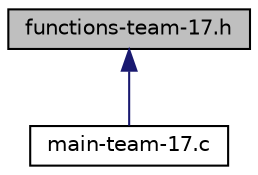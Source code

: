 digraph "functions-team-17.h"
{
 // LATEX_PDF_SIZE
  edge [fontname="Helvetica",fontsize="10",labelfontname="Helvetica",labelfontsize="10"];
  node [fontname="Helvetica",fontsize="10",shape=record];
  Node1 [label="functions-team-17.h",height=0.2,width=0.4,color="black", fillcolor="grey75", style="filled", fontcolor="black",tooltip="Este ficheiro contém as assinaturas de todas as funções que foram utilizadas no programa."];
  Node1 -> Node2 [dir="back",color="midnightblue",fontsize="10",style="solid",fontname="Helvetica"];
  Node2 [label="main-team-17.c",height=0.2,width=0.4,color="black", fillcolor="white", style="filled",URL="$main-team-17_8c.html",tooltip="Ficheiro principal."];
}
